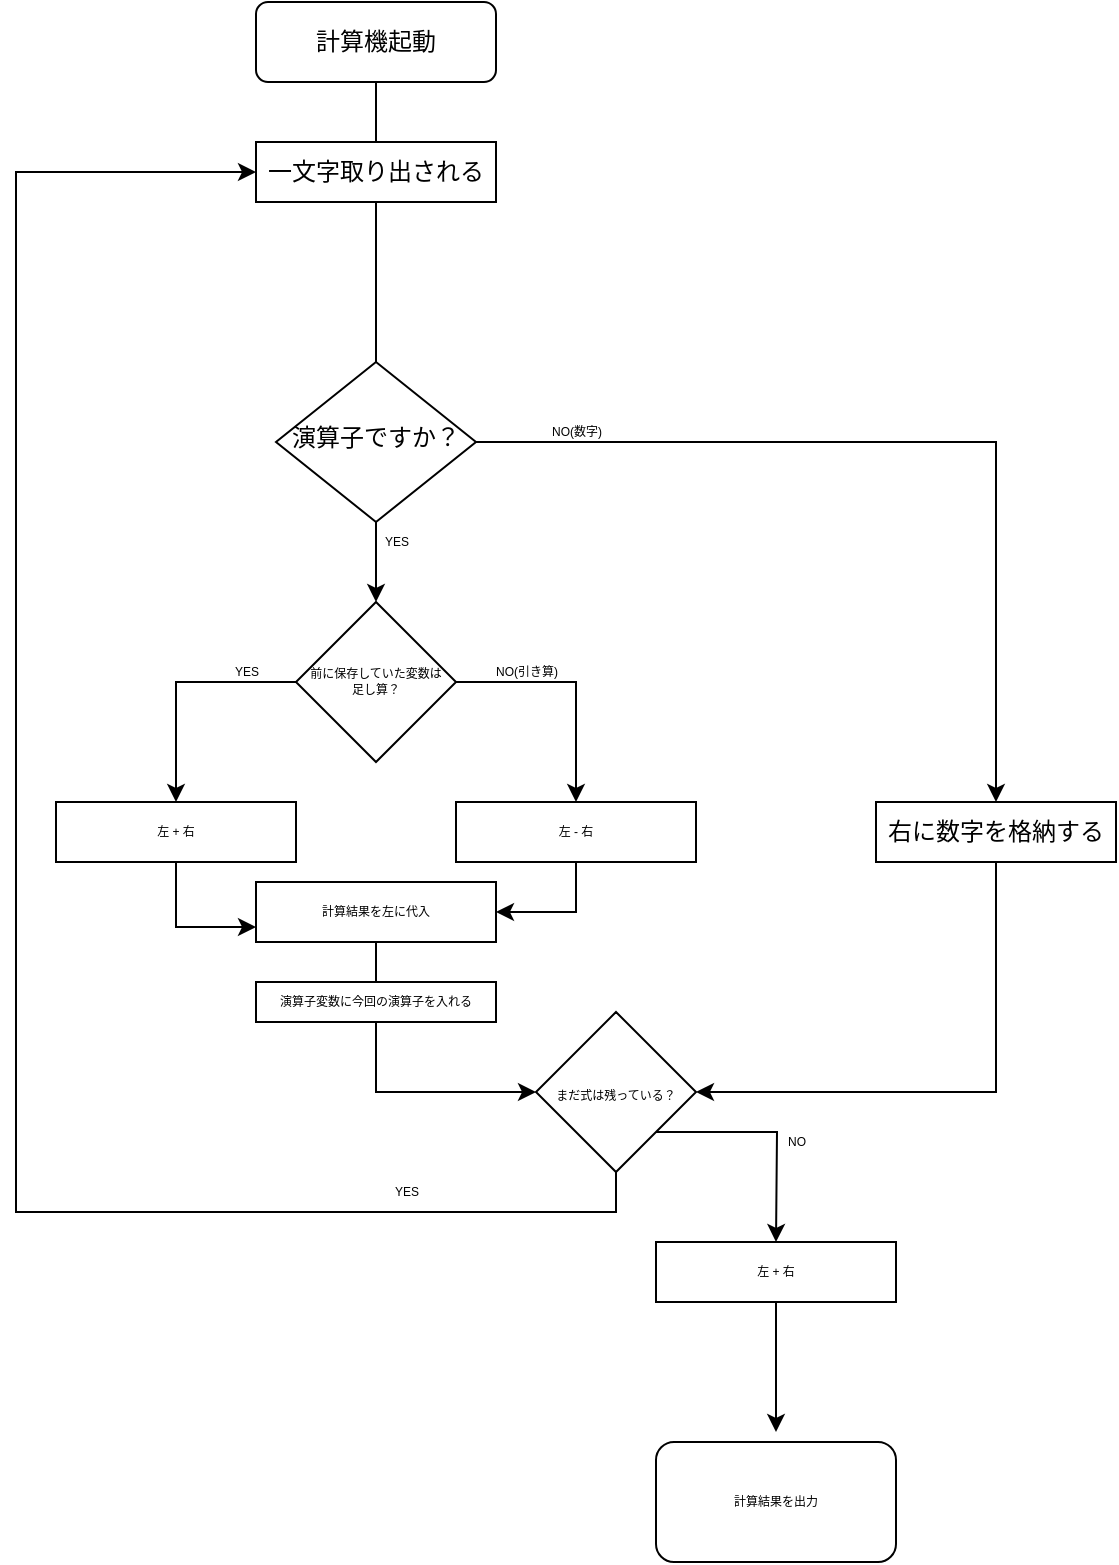 <mxfile version="16.5.3" type="device"><diagram id="C5RBs43oDa-KdzZeNtuy" name="Page-1"><mxGraphModel dx="842" dy="526" grid="1" gridSize="10" guides="1" tooltips="1" connect="1" arrows="1" fold="1" page="1" pageScale="1" pageWidth="827" pageHeight="1169" math="0" shadow="0"><root><mxCell id="WIyWlLk6GJQsqaUBKTNV-0"/><mxCell id="WIyWlLk6GJQsqaUBKTNV-1" parent="WIyWlLk6GJQsqaUBKTNV-0"/><mxCell id="WIyWlLk6GJQsqaUBKTNV-2" value="" style="rounded=0;html=1;jettySize=auto;orthogonalLoop=1;fontSize=11;endArrow=block;endFill=0;endSize=8;strokeWidth=1;shadow=0;labelBackgroundColor=none;edgeStyle=orthogonalEdgeStyle;entryX=0.5;entryY=0;entryDx=0;entryDy=0;" parent="WIyWlLk6GJQsqaUBKTNV-1" source="WIyWlLk6GJQsqaUBKTNV-3" target="WIyWlLk6GJQsqaUBKTNV-6" edge="1"><mxGeometry relative="1" as="geometry"><Array as="points"><mxPoint x="220" y="280"/><mxPoint x="220" y="280"/></Array></mxGeometry></mxCell><mxCell id="WIyWlLk6GJQsqaUBKTNV-3" value="計算機起動" style="rounded=1;whiteSpace=wrap;html=1;fontSize=12;glass=0;strokeWidth=1;shadow=0;" parent="WIyWlLk6GJQsqaUBKTNV-1" vertex="1"><mxGeometry x="160" y="80" width="120" height="40" as="geometry"/></mxCell><mxCell id="FFgeygmPEPmJuQ2UG2w8-13" style="edgeStyle=orthogonalEdgeStyle;rounded=0;orthogonalLoop=1;jettySize=auto;html=1;exitX=0.5;exitY=1;exitDx=0;exitDy=0;fontSize=6;strokeColor=default;" edge="1" parent="WIyWlLk6GJQsqaUBKTNV-1" source="WIyWlLk6GJQsqaUBKTNV-6" target="FFgeygmPEPmJuQ2UG2w8-7"><mxGeometry relative="1" as="geometry"><Array as="points"/></mxGeometry></mxCell><mxCell id="FFgeygmPEPmJuQ2UG2w8-14" style="edgeStyle=orthogonalEdgeStyle;rounded=0;orthogonalLoop=1;jettySize=auto;html=1;exitX=1;exitY=0.5;exitDx=0;exitDy=0;entryX=0.5;entryY=0;entryDx=0;entryDy=0;fontSize=6;strokeColor=default;" edge="1" parent="WIyWlLk6GJQsqaUBKTNV-1" source="WIyWlLk6GJQsqaUBKTNV-6" target="FFgeygmPEPmJuQ2UG2w8-4"><mxGeometry relative="1" as="geometry"/></mxCell><mxCell id="WIyWlLk6GJQsqaUBKTNV-6" value="演算子ですか？" style="rhombus;whiteSpace=wrap;html=1;shadow=0;fontFamily=Helvetica;fontSize=12;align=center;strokeWidth=1;spacing=6;spacingTop=-4;" parent="WIyWlLk6GJQsqaUBKTNV-1" vertex="1"><mxGeometry x="170" y="260" width="100" height="80" as="geometry"/></mxCell><mxCell id="FFgeygmPEPmJuQ2UG2w8-2" value="一文字取り出される" style="rounded=0;whiteSpace=wrap;html=1;" vertex="1" parent="WIyWlLk6GJQsqaUBKTNV-1"><mxGeometry x="160" y="150" width="120" height="30" as="geometry"/></mxCell><mxCell id="FFgeygmPEPmJuQ2UG2w8-32" style="edgeStyle=orthogonalEdgeStyle;rounded=0;orthogonalLoop=1;jettySize=auto;html=1;exitX=0.5;exitY=1;exitDx=0;exitDy=0;fontSize=6;strokeColor=default;entryX=1;entryY=0.5;entryDx=0;entryDy=0;" edge="1" parent="WIyWlLk6GJQsqaUBKTNV-1" source="FFgeygmPEPmJuQ2UG2w8-4" target="FFgeygmPEPmJuQ2UG2w8-5"><mxGeometry relative="1" as="geometry"><mxPoint x="529.889" y="630" as="targetPoint"/></mxGeometry></mxCell><mxCell id="FFgeygmPEPmJuQ2UG2w8-4" value="右に数字を格納する" style="rounded=0;whiteSpace=wrap;html=1;" vertex="1" parent="WIyWlLk6GJQsqaUBKTNV-1"><mxGeometry x="470" y="480" width="120" height="30" as="geometry"/></mxCell><mxCell id="FFgeygmPEPmJuQ2UG2w8-34" style="edgeStyle=orthogonalEdgeStyle;rounded=0;orthogonalLoop=1;jettySize=auto;html=1;exitX=0.5;exitY=1;exitDx=0;exitDy=0;fontSize=6;strokeColor=default;entryX=0;entryY=0.5;entryDx=0;entryDy=0;" edge="1" parent="WIyWlLk6GJQsqaUBKTNV-1" source="FFgeygmPEPmJuQ2UG2w8-5" target="FFgeygmPEPmJuQ2UG2w8-2"><mxGeometry relative="1" as="geometry"><mxPoint x="40" y="160.0" as="targetPoint"/><Array as="points"><mxPoint x="340" y="685"/><mxPoint x="40" y="685"/><mxPoint x="40" y="165"/></Array></mxGeometry></mxCell><mxCell id="FFgeygmPEPmJuQ2UG2w8-36" style="edgeStyle=orthogonalEdgeStyle;rounded=0;orthogonalLoop=1;jettySize=auto;html=1;exitX=1;exitY=1;exitDx=0;exitDy=0;fontSize=6;strokeColor=default;" edge="1" parent="WIyWlLk6GJQsqaUBKTNV-1" source="FFgeygmPEPmJuQ2UG2w8-5"><mxGeometry relative="1" as="geometry"><mxPoint x="420" y="700" as="targetPoint"/></mxGeometry></mxCell><mxCell id="FFgeygmPEPmJuQ2UG2w8-5" value="&lt;font style=&quot;font-size: 6px&quot;&gt;まだ式は残っている？&lt;/font&gt;" style="rhombus;whiteSpace=wrap;html=1;" vertex="1" parent="WIyWlLk6GJQsqaUBKTNV-1"><mxGeometry x="300" y="585" width="80" height="80" as="geometry"/></mxCell><mxCell id="FFgeygmPEPmJuQ2UG2w8-20" style="edgeStyle=orthogonalEdgeStyle;rounded=0;orthogonalLoop=1;jettySize=auto;html=1;exitX=0;exitY=0.5;exitDx=0;exitDy=0;entryX=0.5;entryY=0;entryDx=0;entryDy=0;fontSize=6;strokeColor=default;" edge="1" parent="WIyWlLk6GJQsqaUBKTNV-1" source="FFgeygmPEPmJuQ2UG2w8-7" target="FFgeygmPEPmJuQ2UG2w8-8"><mxGeometry relative="1" as="geometry"/></mxCell><mxCell id="FFgeygmPEPmJuQ2UG2w8-27" style="edgeStyle=orthogonalEdgeStyle;rounded=0;orthogonalLoop=1;jettySize=auto;html=1;exitX=1;exitY=0.5;exitDx=0;exitDy=0;entryX=0.5;entryY=0;entryDx=0;entryDy=0;fontSize=6;strokeColor=default;" edge="1" parent="WIyWlLk6GJQsqaUBKTNV-1" source="FFgeygmPEPmJuQ2UG2w8-7" target="FFgeygmPEPmJuQ2UG2w8-22"><mxGeometry relative="1" as="geometry"/></mxCell><mxCell id="FFgeygmPEPmJuQ2UG2w8-7" value="前に保存していた変数は&lt;br&gt;足し算？" style="rhombus;whiteSpace=wrap;html=1;fontSize=6;" vertex="1" parent="WIyWlLk6GJQsqaUBKTNV-1"><mxGeometry x="180" y="380" width="80" height="80" as="geometry"/></mxCell><mxCell id="FFgeygmPEPmJuQ2UG2w8-30" style="edgeStyle=orthogonalEdgeStyle;rounded=0;orthogonalLoop=1;jettySize=auto;html=1;exitX=0.5;exitY=1;exitDx=0;exitDy=0;entryX=0;entryY=0.75;entryDx=0;entryDy=0;fontSize=6;strokeColor=default;" edge="1" parent="WIyWlLk6GJQsqaUBKTNV-1" source="FFgeygmPEPmJuQ2UG2w8-8" target="FFgeygmPEPmJuQ2UG2w8-28"><mxGeometry relative="1" as="geometry"/></mxCell><mxCell id="FFgeygmPEPmJuQ2UG2w8-8" value="左 + 右" style="rounded=0;whiteSpace=wrap;html=1;fontSize=6;" vertex="1" parent="WIyWlLk6GJQsqaUBKTNV-1"><mxGeometry x="60" y="480" width="120" height="30" as="geometry"/></mxCell><mxCell id="FFgeygmPEPmJuQ2UG2w8-15" value="NO(数字)" style="text;html=1;align=center;verticalAlign=middle;resizable=0;points=[];autosize=1;strokeColor=none;fillColor=none;fontSize=6;" vertex="1" parent="WIyWlLk6GJQsqaUBKTNV-1"><mxGeometry x="300" y="290" width="40" height="10" as="geometry"/></mxCell><mxCell id="FFgeygmPEPmJuQ2UG2w8-17" value="YES" style="text;html=1;align=center;verticalAlign=middle;resizable=0;points=[];autosize=1;strokeColor=none;fillColor=none;fontSize=6;" vertex="1" parent="WIyWlLk6GJQsqaUBKTNV-1"><mxGeometry x="215" y="345" width="30" height="10" as="geometry"/></mxCell><mxCell id="FFgeygmPEPmJuQ2UG2w8-18" value="YES" style="text;html=1;align=center;verticalAlign=middle;resizable=0;points=[];autosize=1;strokeColor=none;fillColor=none;fontSize=6;" vertex="1" parent="WIyWlLk6GJQsqaUBKTNV-1"><mxGeometry x="140" y="410" width="30" height="10" as="geometry"/></mxCell><mxCell id="FFgeygmPEPmJuQ2UG2w8-29" style="edgeStyle=orthogonalEdgeStyle;rounded=0;orthogonalLoop=1;jettySize=auto;html=1;exitX=0.5;exitY=1;exitDx=0;exitDy=0;entryX=1;entryY=0.5;entryDx=0;entryDy=0;fontSize=6;strokeColor=default;" edge="1" parent="WIyWlLk6GJQsqaUBKTNV-1" source="FFgeygmPEPmJuQ2UG2w8-22" target="FFgeygmPEPmJuQ2UG2w8-28"><mxGeometry relative="1" as="geometry"/></mxCell><mxCell id="FFgeygmPEPmJuQ2UG2w8-22" value="左 - 右" style="whiteSpace=wrap;html=1;fontSize=6;" vertex="1" parent="WIyWlLk6GJQsqaUBKTNV-1"><mxGeometry x="260" y="480" width="120" height="30" as="geometry"/></mxCell><mxCell id="FFgeygmPEPmJuQ2UG2w8-24" value="NO(引き算)" style="text;html=1;align=center;verticalAlign=middle;resizable=0;points=[];autosize=1;strokeColor=none;fillColor=none;fontSize=6;" vertex="1" parent="WIyWlLk6GJQsqaUBKTNV-1"><mxGeometry x="270" y="410" width="50" height="10" as="geometry"/></mxCell><mxCell id="FFgeygmPEPmJuQ2UG2w8-25" style="edgeStyle=orthogonalEdgeStyle;rounded=0;orthogonalLoop=1;jettySize=auto;html=1;exitX=0.5;exitY=1;exitDx=0;exitDy=0;fontSize=6;strokeColor=default;" edge="1" parent="WIyWlLk6GJQsqaUBKTNV-1" source="FFgeygmPEPmJuQ2UG2w8-22" target="FFgeygmPEPmJuQ2UG2w8-22"><mxGeometry relative="1" as="geometry"/></mxCell><mxCell id="FFgeygmPEPmJuQ2UG2w8-33" style="edgeStyle=orthogonalEdgeStyle;rounded=0;orthogonalLoop=1;jettySize=auto;html=1;exitX=0.5;exitY=1;exitDx=0;exitDy=0;entryX=0;entryY=0.5;entryDx=0;entryDy=0;fontSize=6;strokeColor=default;" edge="1" parent="WIyWlLk6GJQsqaUBKTNV-1" source="FFgeygmPEPmJuQ2UG2w8-28" target="FFgeygmPEPmJuQ2UG2w8-5"><mxGeometry relative="1" as="geometry"/></mxCell><mxCell id="FFgeygmPEPmJuQ2UG2w8-28" value="計算結果を左に代入" style="rounded=0;whiteSpace=wrap;html=1;fontSize=6;" vertex="1" parent="WIyWlLk6GJQsqaUBKTNV-1"><mxGeometry x="160" y="520" width="120" height="30" as="geometry"/></mxCell><mxCell id="FFgeygmPEPmJuQ2UG2w8-35" value="YES" style="text;html=1;align=center;verticalAlign=middle;resizable=0;points=[];autosize=1;strokeColor=none;fillColor=none;fontSize=6;" vertex="1" parent="WIyWlLk6GJQsqaUBKTNV-1"><mxGeometry x="220" y="670" width="30" height="10" as="geometry"/></mxCell><mxCell id="FFgeygmPEPmJuQ2UG2w8-37" value="NO" style="text;html=1;align=center;verticalAlign=middle;resizable=0;points=[];autosize=1;strokeColor=none;fillColor=none;fontSize=6;" vertex="1" parent="WIyWlLk6GJQsqaUBKTNV-1"><mxGeometry x="420" y="645" width="20" height="10" as="geometry"/></mxCell><mxCell id="FFgeygmPEPmJuQ2UG2w8-41" value="" style="edgeStyle=orthogonalEdgeStyle;rounded=0;orthogonalLoop=1;jettySize=auto;html=1;fontSize=6;strokeColor=default;" edge="1" parent="WIyWlLk6GJQsqaUBKTNV-1" source="FFgeygmPEPmJuQ2UG2w8-39"><mxGeometry relative="1" as="geometry"><mxPoint x="420" y="795" as="targetPoint"/></mxGeometry></mxCell><mxCell id="FFgeygmPEPmJuQ2UG2w8-39" value="左 + 右" style="rounded=0;whiteSpace=wrap;html=1;fontSize=6;" vertex="1" parent="WIyWlLk6GJQsqaUBKTNV-1"><mxGeometry x="360" y="700" width="120" height="30" as="geometry"/></mxCell><mxCell id="FFgeygmPEPmJuQ2UG2w8-42" value="計算結果を出力" style="rounded=1;whiteSpace=wrap;html=1;fontSize=6;" vertex="1" parent="WIyWlLk6GJQsqaUBKTNV-1"><mxGeometry x="360" y="800" width="120" height="60" as="geometry"/></mxCell><mxCell id="FFgeygmPEPmJuQ2UG2w8-43" value="演算子変数に今回の演算子を入れる" style="rounded=0;whiteSpace=wrap;html=1;fontSize=6;" vertex="1" parent="WIyWlLk6GJQsqaUBKTNV-1"><mxGeometry x="160" y="570" width="120" height="20" as="geometry"/></mxCell></root></mxGraphModel></diagram></mxfile>